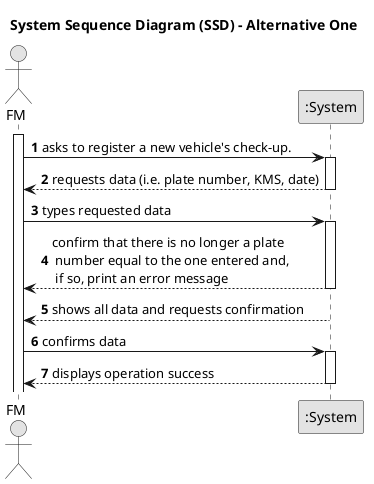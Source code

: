 @startuml
skinparam monochrome true
skinparam packageStyle rectangle
skinparam shadowing false

title System Sequence Diagram (SSD) - Alternative One

autonumber

actor "FM" as FM
participant ":System" as System

activate FM

    FM -> System : asks to register a new vehicle's check-up.
    activate System

        System --> FM : requests data (i.e. plate number, KMS, date)
    deactivate System

    FM -> System : types requested data
    activate System

        System --> FM : confirm that there is no longer a plate\n number equal to the one entered and,\n if so, print an error message
    deactivate System

        System --> FM : shows all data and requests confirmation
    deactivate System

    FM -> System : confirms data
    activate System

        System --> FM : displays operation success
    deactivate System

@enduml